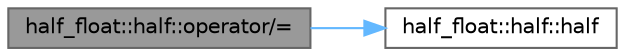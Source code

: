 digraph "half_float::half::operator/="
{
 // LATEX_PDF_SIZE
  bgcolor="transparent";
  edge [fontname=Helvetica,fontsize=10,labelfontname=Helvetica,labelfontsize=10];
  node [fontname=Helvetica,fontsize=10,shape=box,height=0.2,width=0.4];
  rankdir="LR";
  Node1 [id="Node000001",label="half_float::half::operator/=",height=0.2,width=0.4,color="gray40", fillcolor="grey60", style="filled", fontcolor="black",tooltip=" "];
  Node1 -> Node2 [id="edge2_Node000001_Node000002",color="steelblue1",style="solid",tooltip=" "];
  Node2 [id="Node000002",label="half_float::half::half",height=0.2,width=0.4,color="grey40", fillcolor="white", style="filled",URL="$classhalf__float_1_1half.html#a3f52e869fec499d6b86f2afc90749d6a",tooltip=" "];
}
